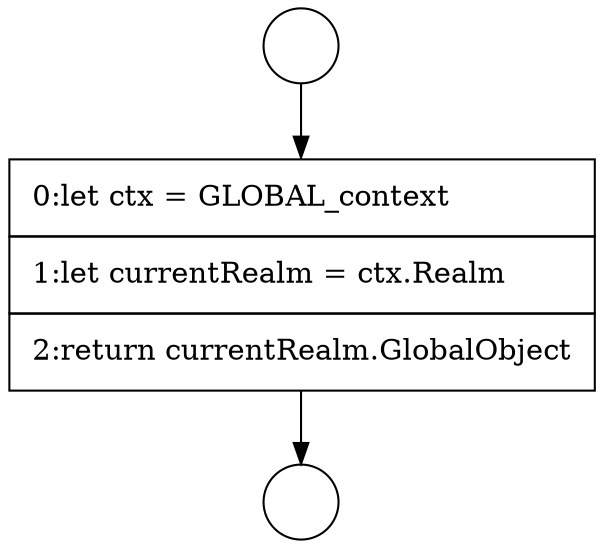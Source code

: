 digraph {
  node1452 [shape=circle label=" " color="black" fillcolor="white" style=filled]
  node1454 [shape=none, margin=0, label=<<font color="black">
    <table border="0" cellborder="1" cellspacing="0" cellpadding="10">
      <tr><td align="left">0:let ctx = GLOBAL_context</td></tr>
      <tr><td align="left">1:let currentRealm = ctx.Realm</td></tr>
      <tr><td align="left">2:return currentRealm.GlobalObject</td></tr>
    </table>
  </font>> color="black" fillcolor="white" style=filled]
  node1453 [shape=circle label=" " color="black" fillcolor="white" style=filled]
  node1452 -> node1454 [ color="black"]
  node1454 -> node1453 [ color="black"]
}
